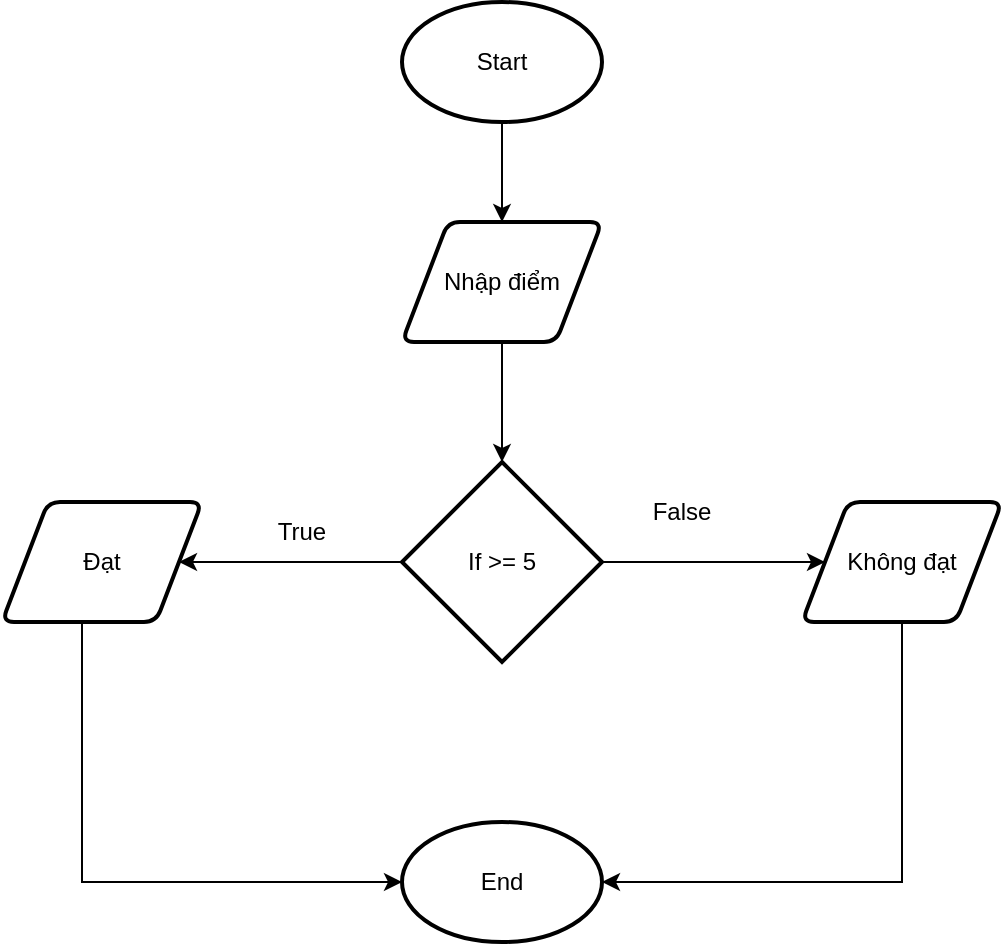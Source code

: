 <mxfile version="28.2.5">
  <diagram name="Trang-1" id="XGZeGYCFAPDchVF0wtqg">
    <mxGraphModel dx="1273" dy="570" grid="1" gridSize="10" guides="1" tooltips="1" connect="1" arrows="1" fold="1" page="1" pageScale="1" pageWidth="3300" pageHeight="4681" math="0" shadow="0">
      <root>
        <mxCell id="0" />
        <mxCell id="1" parent="0" />
        <mxCell id="osgDL6RWSabtI2MhUw3B-8" value="" style="edgeStyle=orthogonalEdgeStyle;rounded=0;orthogonalLoop=1;jettySize=auto;html=1;" edge="1" parent="1" source="osgDL6RWSabtI2MhUw3B-1" target="osgDL6RWSabtI2MhUw3B-2">
          <mxGeometry relative="1" as="geometry" />
        </mxCell>
        <mxCell id="osgDL6RWSabtI2MhUw3B-1" value="Start" style="strokeWidth=2;html=1;shape=mxgraph.flowchart.start_1;whiteSpace=wrap;" vertex="1" parent="1">
          <mxGeometry x="430" y="110" width="100" height="60" as="geometry" />
        </mxCell>
        <mxCell id="osgDL6RWSabtI2MhUw3B-7" value="" style="edgeStyle=orthogonalEdgeStyle;rounded=0;orthogonalLoop=1;jettySize=auto;html=1;" edge="1" parent="1" source="osgDL6RWSabtI2MhUw3B-2" target="osgDL6RWSabtI2MhUw3B-3">
          <mxGeometry relative="1" as="geometry" />
        </mxCell>
        <mxCell id="osgDL6RWSabtI2MhUw3B-2" value="Nhập điểm" style="shape=parallelogram;html=1;strokeWidth=2;perimeter=parallelogramPerimeter;whiteSpace=wrap;rounded=1;arcSize=12;size=0.23;" vertex="1" parent="1">
          <mxGeometry x="430" y="220" width="100" height="60" as="geometry" />
        </mxCell>
        <mxCell id="osgDL6RWSabtI2MhUw3B-9" value="" style="edgeStyle=orthogonalEdgeStyle;rounded=0;orthogonalLoop=1;jettySize=auto;html=1;" edge="1" parent="1" source="osgDL6RWSabtI2MhUw3B-3" target="osgDL6RWSabtI2MhUw3B-4">
          <mxGeometry relative="1" as="geometry" />
        </mxCell>
        <mxCell id="osgDL6RWSabtI2MhUw3B-10" value="" style="edgeStyle=orthogonalEdgeStyle;rounded=0;orthogonalLoop=1;jettySize=auto;html=1;" edge="1" parent="1" source="osgDL6RWSabtI2MhUw3B-3" target="osgDL6RWSabtI2MhUw3B-5">
          <mxGeometry relative="1" as="geometry" />
        </mxCell>
        <mxCell id="osgDL6RWSabtI2MhUw3B-3" value="If &amp;gt;= 5" style="strokeWidth=2;html=1;shape=mxgraph.flowchart.decision;whiteSpace=wrap;" vertex="1" parent="1">
          <mxGeometry x="430" y="340" width="100" height="100" as="geometry" />
        </mxCell>
        <mxCell id="osgDL6RWSabtI2MhUw3B-4" value="Đạt" style="shape=parallelogram;html=1;strokeWidth=2;perimeter=parallelogramPerimeter;whiteSpace=wrap;rounded=1;arcSize=12;size=0.23;" vertex="1" parent="1">
          <mxGeometry x="230" y="360" width="100" height="60" as="geometry" />
        </mxCell>
        <mxCell id="osgDL6RWSabtI2MhUw3B-5" value="Không đạt" style="shape=parallelogram;html=1;strokeWidth=2;perimeter=parallelogramPerimeter;whiteSpace=wrap;rounded=1;arcSize=12;size=0.23;" vertex="1" parent="1">
          <mxGeometry x="630" y="360" width="100" height="60" as="geometry" />
        </mxCell>
        <mxCell id="osgDL6RWSabtI2MhUw3B-6" value="End" style="strokeWidth=2;html=1;shape=mxgraph.flowchart.start_1;whiteSpace=wrap;" vertex="1" parent="1">
          <mxGeometry x="430" y="520" width="100" height="60" as="geometry" />
        </mxCell>
        <mxCell id="osgDL6RWSabtI2MhUw3B-11" style="edgeStyle=orthogonalEdgeStyle;rounded=0;orthogonalLoop=1;jettySize=auto;html=1;entryX=1;entryY=0.5;entryDx=0;entryDy=0;entryPerimeter=0;" edge="1" parent="1" source="osgDL6RWSabtI2MhUw3B-5" target="osgDL6RWSabtI2MhUw3B-6">
          <mxGeometry relative="1" as="geometry">
            <Array as="points">
              <mxPoint x="680" y="550" />
            </Array>
          </mxGeometry>
        </mxCell>
        <mxCell id="osgDL6RWSabtI2MhUw3B-12" style="edgeStyle=orthogonalEdgeStyle;rounded=0;orthogonalLoop=1;jettySize=auto;html=1;entryX=0;entryY=0.5;entryDx=0;entryDy=0;entryPerimeter=0;" edge="1" parent="1" source="osgDL6RWSabtI2MhUw3B-4" target="osgDL6RWSabtI2MhUw3B-6">
          <mxGeometry relative="1" as="geometry">
            <Array as="points">
              <mxPoint x="270" y="550" />
            </Array>
          </mxGeometry>
        </mxCell>
        <mxCell id="osgDL6RWSabtI2MhUw3B-13" value="True" style="text;html=1;align=center;verticalAlign=middle;whiteSpace=wrap;rounded=0;" vertex="1" parent="1">
          <mxGeometry x="350" y="360" width="60" height="30" as="geometry" />
        </mxCell>
        <mxCell id="osgDL6RWSabtI2MhUw3B-14" value="False" style="text;html=1;align=center;verticalAlign=middle;whiteSpace=wrap;rounded=0;" vertex="1" parent="1">
          <mxGeometry x="540" y="350" width="60" height="30" as="geometry" />
        </mxCell>
      </root>
    </mxGraphModel>
  </diagram>
</mxfile>
